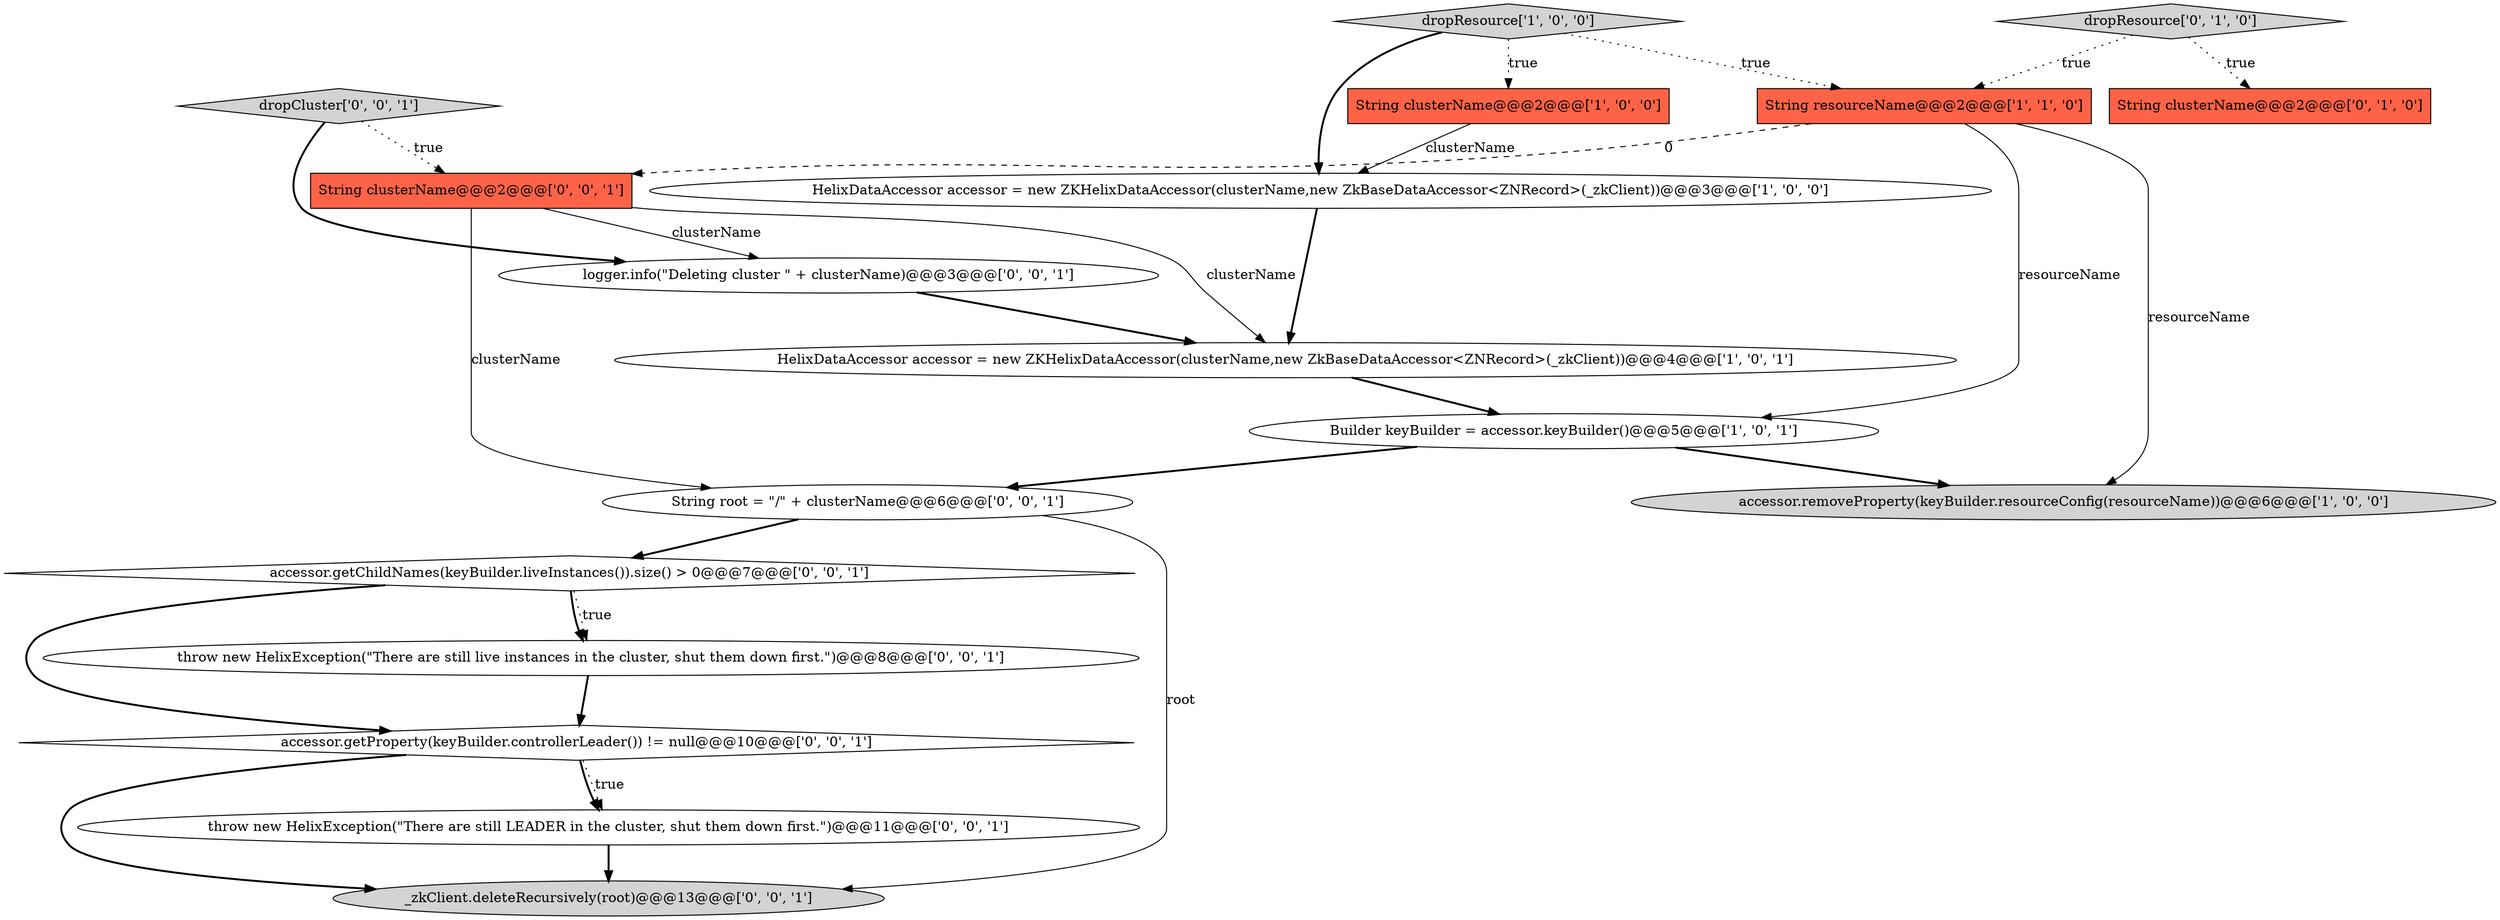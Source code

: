 digraph {
1 [style = filled, label = "dropResource['1', '0', '0']", fillcolor = lightgray, shape = diamond image = "AAA0AAABBB1BBB"];
3 [style = filled, label = "HelixDataAccessor accessor = new ZKHelixDataAccessor(clusterName,new ZkBaseDataAccessor<ZNRecord>(_zkClient))@@@3@@@['1', '0', '0']", fillcolor = white, shape = ellipse image = "AAA0AAABBB1BBB"];
5 [style = filled, label = "String clusterName@@@2@@@['1', '0', '0']", fillcolor = tomato, shape = box image = "AAA0AAABBB1BBB"];
4 [style = filled, label = "Builder keyBuilder = accessor.keyBuilder()@@@5@@@['1', '0', '1']", fillcolor = white, shape = ellipse image = "AAA0AAABBB1BBB"];
12 [style = filled, label = "accessor.getProperty(keyBuilder.controllerLeader()) != null@@@10@@@['0', '0', '1']", fillcolor = white, shape = diamond image = "AAA0AAABBB3BBB"];
9 [style = filled, label = "String root = \"/\" + clusterName@@@6@@@['0', '0', '1']", fillcolor = white, shape = ellipse image = "AAA0AAABBB3BBB"];
15 [style = filled, label = "throw new HelixException(\"There are still live instances in the cluster, shut them down first.\")@@@8@@@['0', '0', '1']", fillcolor = white, shape = ellipse image = "AAA0AAABBB3BBB"];
10 [style = filled, label = "logger.info(\"Deleting cluster \" + clusterName)@@@3@@@['0', '0', '1']", fillcolor = white, shape = ellipse image = "AAA0AAABBB3BBB"];
7 [style = filled, label = "dropResource['0', '1', '0']", fillcolor = lightgray, shape = diamond image = "AAA0AAABBB2BBB"];
8 [style = filled, label = "String clusterName@@@2@@@['0', '1', '0']", fillcolor = tomato, shape = box image = "AAA0AAABBB2BBB"];
16 [style = filled, label = "throw new HelixException(\"There are still LEADER in the cluster, shut them down first.\")@@@11@@@['0', '0', '1']", fillcolor = white, shape = ellipse image = "AAA0AAABBB3BBB"];
6 [style = filled, label = "String resourceName@@@2@@@['1', '1', '0']", fillcolor = tomato, shape = box image = "AAA0AAABBB1BBB"];
17 [style = filled, label = "accessor.getChildNames(keyBuilder.liveInstances()).size() > 0@@@7@@@['0', '0', '1']", fillcolor = white, shape = diamond image = "AAA0AAABBB3BBB"];
11 [style = filled, label = "_zkClient.deleteRecursively(root)@@@13@@@['0', '0', '1']", fillcolor = lightgray, shape = ellipse image = "AAA0AAABBB3BBB"];
13 [style = filled, label = "dropCluster['0', '0', '1']", fillcolor = lightgray, shape = diamond image = "AAA0AAABBB3BBB"];
0 [style = filled, label = "HelixDataAccessor accessor = new ZKHelixDataAccessor(clusterName,new ZkBaseDataAccessor<ZNRecord>(_zkClient))@@@4@@@['1', '0', '1']", fillcolor = white, shape = ellipse image = "AAA0AAABBB1BBB"];
14 [style = filled, label = "String clusterName@@@2@@@['0', '0', '1']", fillcolor = tomato, shape = box image = "AAA0AAABBB3BBB"];
2 [style = filled, label = "accessor.removeProperty(keyBuilder.resourceConfig(resourceName))@@@6@@@['1', '0', '0']", fillcolor = lightgray, shape = ellipse image = "AAA0AAABBB1BBB"];
5->3 [style = solid, label="clusterName"];
0->4 [style = bold, label=""];
14->0 [style = solid, label="clusterName"];
12->16 [style = dotted, label="true"];
15->12 [style = bold, label=""];
6->14 [style = dashed, label="0"];
7->8 [style = dotted, label="true"];
17->12 [style = bold, label=""];
1->6 [style = dotted, label="true"];
4->2 [style = bold, label=""];
12->16 [style = bold, label=""];
9->11 [style = solid, label="root"];
6->4 [style = solid, label="resourceName"];
17->15 [style = dotted, label="true"];
1->3 [style = bold, label=""];
6->2 [style = solid, label="resourceName"];
14->10 [style = solid, label="clusterName"];
14->9 [style = solid, label="clusterName"];
17->15 [style = bold, label=""];
1->5 [style = dotted, label="true"];
9->17 [style = bold, label=""];
3->0 [style = bold, label=""];
4->9 [style = bold, label=""];
12->11 [style = bold, label=""];
13->10 [style = bold, label=""];
16->11 [style = bold, label=""];
13->14 [style = dotted, label="true"];
10->0 [style = bold, label=""];
7->6 [style = dotted, label="true"];
}
